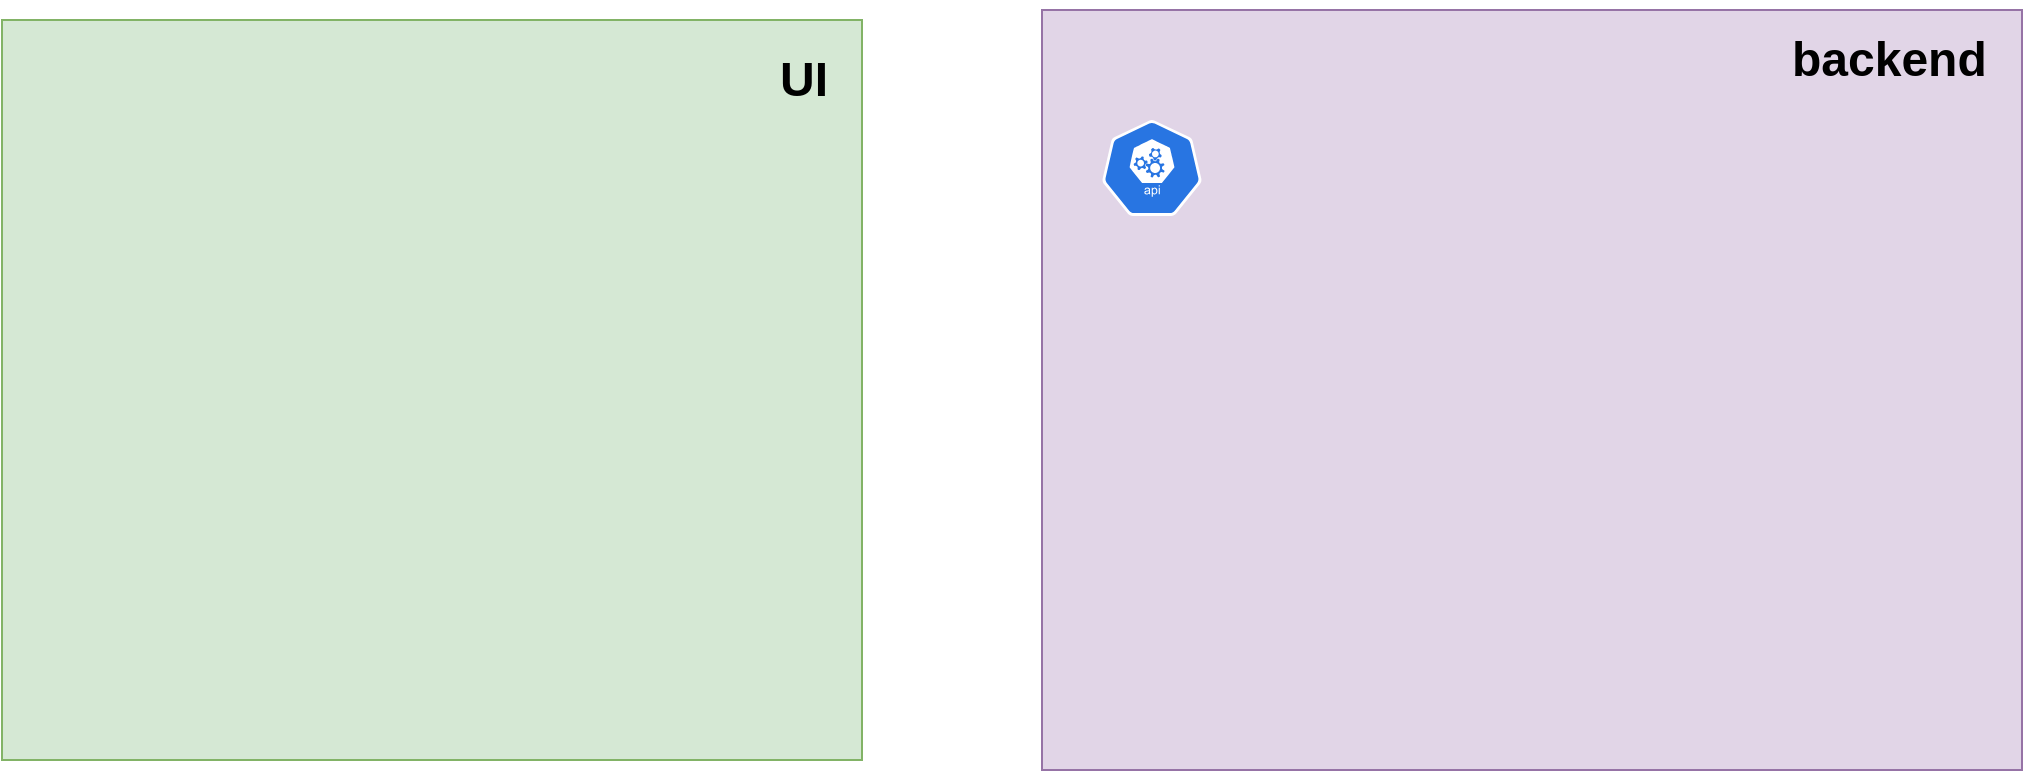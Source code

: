 <mxfile version="22.1.0" type="device">
  <diagram name="Page-1" id="o0rR9QIuCt1t1Gu5LRBr">
    <mxGraphModel dx="1026" dy="687" grid="1" gridSize="10" guides="1" tooltips="1" connect="1" arrows="1" fold="1" page="1" pageScale="1" pageWidth="827" pageHeight="1169" math="0" shadow="0">
      <root>
        <mxCell id="0" />
        <mxCell id="1" parent="0" />
        <mxCell id="vHzq3N6bU2mLQtsLi29I-2" value="" style="rounded=0;whiteSpace=wrap;html=1;fillColor=#d5e8d4;strokeColor=#82b366;" vertex="1" parent="1">
          <mxGeometry x="30" y="110" width="430" height="370" as="geometry" />
        </mxCell>
        <mxCell id="vHzq3N6bU2mLQtsLi29I-4" value="" style="rounded=0;whiteSpace=wrap;html=1;fillColor=#e1d5e7;strokeColor=#9673a6;" vertex="1" parent="1">
          <mxGeometry x="550" y="105" width="490" height="380" as="geometry" />
        </mxCell>
        <mxCell id="vHzq3N6bU2mLQtsLi29I-1" value="" style="sketch=0;html=1;dashed=0;whitespace=wrap;fillColor=#2875E2;strokeColor=#ffffff;points=[[0.005,0.63,0],[0.1,0.2,0],[0.9,0.2,0],[0.5,0,0],[0.995,0.63,0],[0.72,0.99,0],[0.5,1,0],[0.28,0.99,0]];verticalLabelPosition=bottom;align=center;verticalAlign=top;shape=mxgraph.kubernetes.icon;prIcon=api" vertex="1" parent="1">
          <mxGeometry x="580" y="160" width="50" height="48" as="geometry" />
        </mxCell>
        <mxCell id="vHzq3N6bU2mLQtsLi29I-5" value="&lt;h1&gt;UI&lt;/h1&gt;" style="text;html=1;strokeColor=none;fillColor=none;spacing=5;spacingTop=-20;whiteSpace=wrap;overflow=hidden;rounded=0;" vertex="1" parent="1">
          <mxGeometry x="414" y="120" width="36" height="40" as="geometry" />
        </mxCell>
        <mxCell id="vHzq3N6bU2mLQtsLi29I-6" value="&lt;h1&gt;backend&lt;/h1&gt;" style="text;html=1;strokeColor=none;fillColor=none;spacing=5;spacingTop=-20;whiteSpace=wrap;overflow=hidden;rounded=0;" vertex="1" parent="1">
          <mxGeometry x="920" y="110" width="110" height="40" as="geometry" />
        </mxCell>
      </root>
    </mxGraphModel>
  </diagram>
</mxfile>
